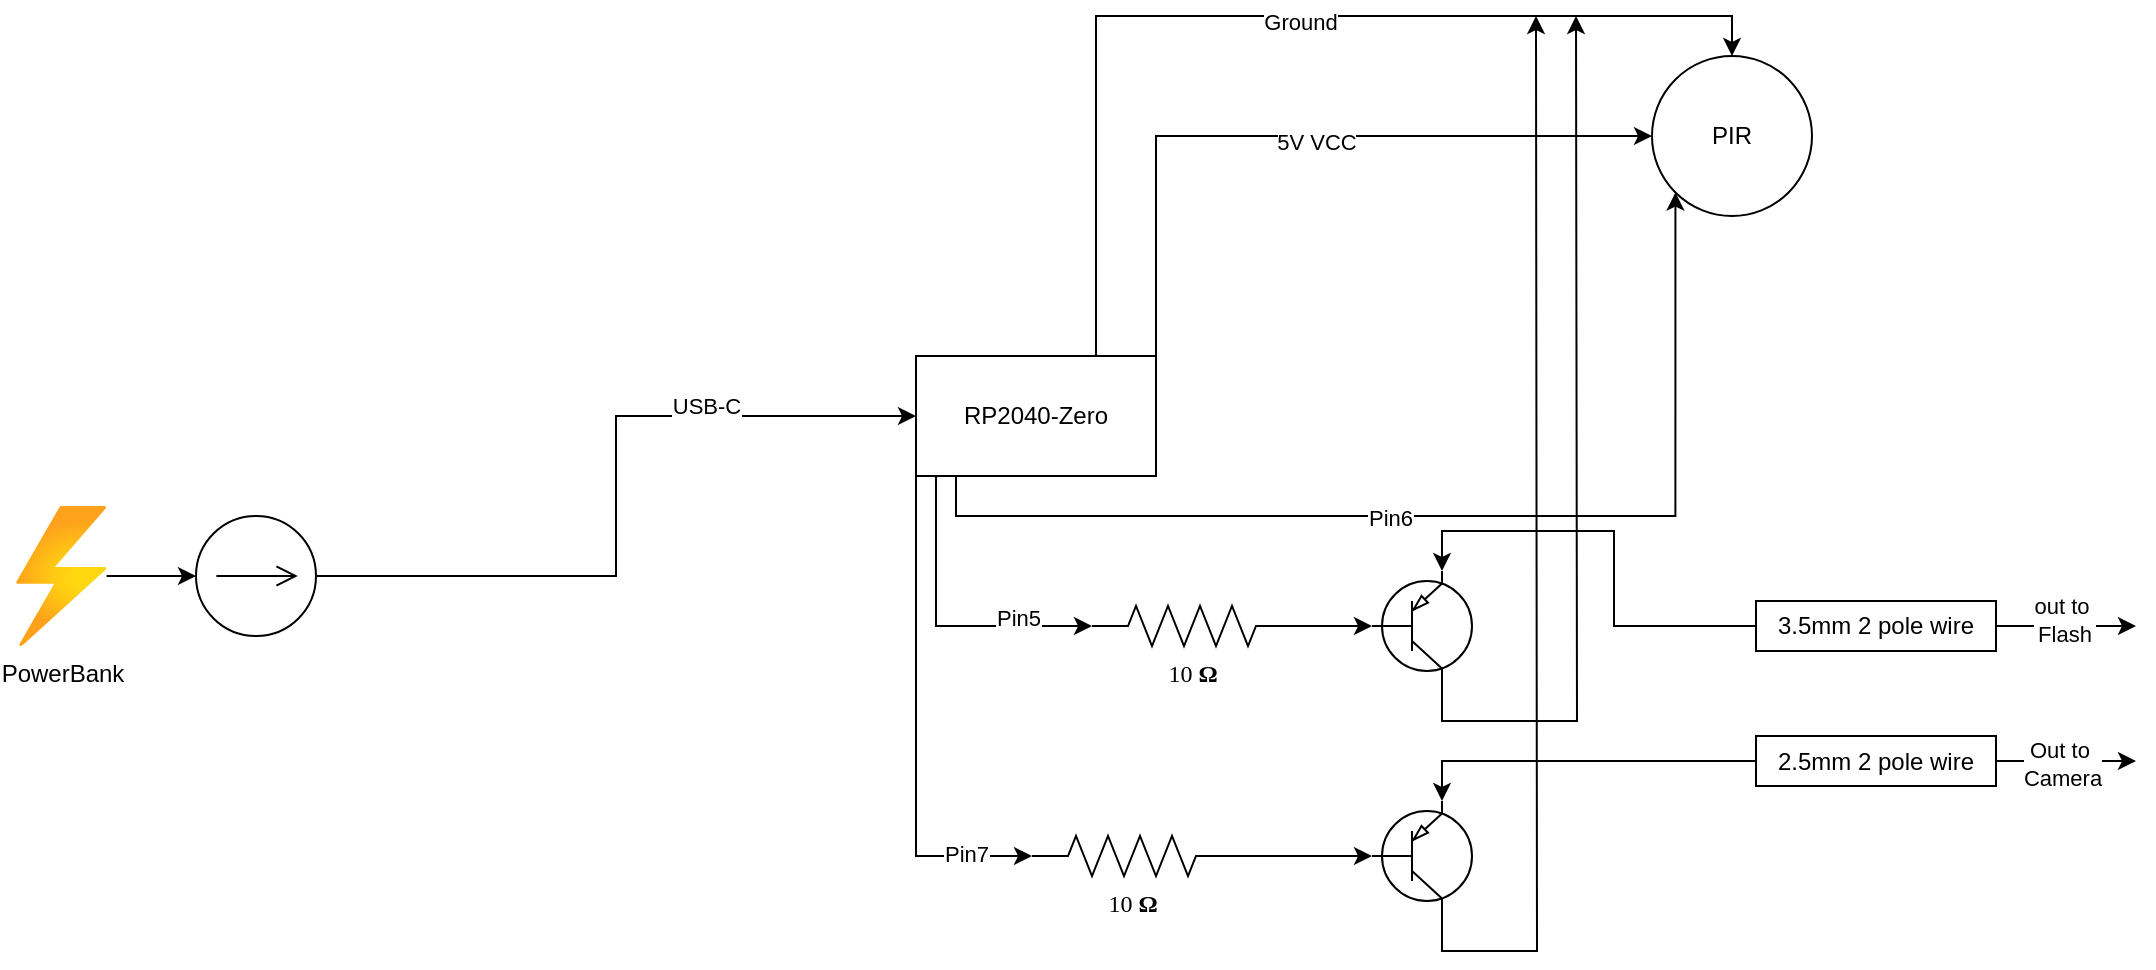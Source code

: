 <mxfile version="21.6.8" type="github">
  <diagram name="Page-1" id="7e0a89b8-554c-2b80-1dc8-d5c74ca68de4">
    <mxGraphModel dx="2074" dy="1114" grid="1" gridSize="10" guides="1" tooltips="1" connect="1" arrows="1" fold="1" page="1" pageScale="1" pageWidth="1100" pageHeight="850" background="none" math="0" shadow="0">
      <root>
        <mxCell id="0" />
        <mxCell id="1" parent="0" />
        <mxCell id="DecRhQyxrIEQoCrPUi2w-41" style="edgeStyle=orthogonalEdgeStyle;rounded=0;orthogonalLoop=1;jettySize=auto;html=1;exitX=1;exitY=0;exitDx=0;exitDy=0;entryX=0;entryY=0.5;entryDx=0;entryDy=0;" parent="1" source="DecRhQyxrIEQoCrPUi2w-2" target="DecRhQyxrIEQoCrPUi2w-23" edge="1">
          <mxGeometry relative="1" as="geometry" />
        </mxCell>
        <mxCell id="DecRhQyxrIEQoCrPUi2w-46" value="5V VCC" style="edgeLabel;html=1;align=center;verticalAlign=middle;resizable=0;points=[];" parent="DecRhQyxrIEQoCrPUi2w-41" vertex="1" connectable="0">
          <mxGeometry x="0.061" y="-3" relative="1" as="geometry">
            <mxPoint as="offset" />
          </mxGeometry>
        </mxCell>
        <mxCell id="DecRhQyxrIEQoCrPUi2w-42" style="edgeStyle=orthogonalEdgeStyle;rounded=0;orthogonalLoop=1;jettySize=auto;html=1;exitX=0.25;exitY=1;exitDx=0;exitDy=0;entryX=0;entryY=1;entryDx=0;entryDy=0;" parent="1" source="DecRhQyxrIEQoCrPUi2w-2" target="DecRhQyxrIEQoCrPUi2w-23" edge="1">
          <mxGeometry relative="1" as="geometry">
            <Array as="points">
              <mxPoint x="480" y="320" />
              <mxPoint x="480" y="340" />
              <mxPoint x="840" y="340" />
            </Array>
          </mxGeometry>
        </mxCell>
        <mxCell id="DecRhQyxrIEQoCrPUi2w-43" value="Pin6" style="edgeLabel;html=1;align=center;verticalAlign=middle;resizable=0;points=[];" parent="DecRhQyxrIEQoCrPUi2w-42" vertex="1" connectable="0">
          <mxGeometry x="-0.104" y="-1" relative="1" as="geometry">
            <mxPoint as="offset" />
          </mxGeometry>
        </mxCell>
        <mxCell id="DecRhQyxrIEQoCrPUi2w-64" style="edgeStyle=orthogonalEdgeStyle;rounded=0;orthogonalLoop=1;jettySize=auto;html=1;exitX=0.75;exitY=0;exitDx=0;exitDy=0;entryX=0.5;entryY=0;entryDx=0;entryDy=0;" parent="1" source="DecRhQyxrIEQoCrPUi2w-2" target="DecRhQyxrIEQoCrPUi2w-23" edge="1">
          <mxGeometry relative="1" as="geometry">
            <mxPoint x="960" y="220" as="targetPoint" />
          </mxGeometry>
        </mxCell>
        <mxCell id="DecRhQyxrIEQoCrPUi2w-68" value="&lt;div&gt;Ground&lt;/div&gt;" style="edgeLabel;html=1;align=center;verticalAlign=middle;resizable=0;points=[];" parent="DecRhQyxrIEQoCrPUi2w-64" vertex="1" connectable="0">
          <mxGeometry x="0.071" y="-3" relative="1" as="geometry">
            <mxPoint as="offset" />
          </mxGeometry>
        </mxCell>
        <mxCell id="DecRhQyxrIEQoCrPUi2w-2" value="&lt;div&gt;RP2040-Zero&lt;/div&gt;" style="rounded=0;whiteSpace=wrap;html=1;" parent="1" vertex="1">
          <mxGeometry x="460" y="260" width="120" height="60" as="geometry" />
        </mxCell>
        <mxCell id="DecRhQyxrIEQoCrPUi2w-32" value="" style="edgeStyle=orthogonalEdgeStyle;rounded=0;orthogonalLoop=1;jettySize=auto;html=1;" parent="1" source="DecRhQyxrIEQoCrPUi2w-3" target="DecRhQyxrIEQoCrPUi2w-29" edge="1">
          <mxGeometry relative="1" as="geometry" />
        </mxCell>
        <mxCell id="DecRhQyxrIEQoCrPUi2w-3" value="PowerBank" style="image;aspect=fixed;html=1;points=[];align=center;fontSize=12;image=img/lib/azure2/general/Power.svg;" parent="1" vertex="1">
          <mxGeometry x="10" y="335" width="45.29" height="70" as="geometry" />
        </mxCell>
        <mxCell id="DecRhQyxrIEQoCrPUi2w-67" style="edgeStyle=orthogonalEdgeStyle;rounded=0;orthogonalLoop=1;jettySize=auto;html=1;exitX=0.7;exitY=1;exitDx=0;exitDy=0;exitPerimeter=0;" parent="1" source="DecRhQyxrIEQoCrPUi2w-9" edge="1">
          <mxGeometry relative="1" as="geometry">
            <mxPoint x="790" y="90" as="targetPoint" />
          </mxGeometry>
        </mxCell>
        <mxCell id="DecRhQyxrIEQoCrPUi2w-9" value="" style="verticalLabelPosition=bottom;shadow=0;dashed=0;align=center;html=1;verticalAlign=top;shape=mxgraph.electrical.transistors.pnp_transistor_1;" parent="1" vertex="1">
          <mxGeometry x="688" y="350" width="50" height="90" as="geometry" />
        </mxCell>
        <mxCell id="DecRhQyxrIEQoCrPUi2w-66" style="edgeStyle=orthogonalEdgeStyle;rounded=0;orthogonalLoop=1;jettySize=auto;html=1;exitX=0.7;exitY=1;exitDx=0;exitDy=0;exitPerimeter=0;" parent="1" source="DecRhQyxrIEQoCrPUi2w-10" edge="1">
          <mxGeometry relative="1" as="geometry">
            <mxPoint x="770" y="90" as="targetPoint" />
          </mxGeometry>
        </mxCell>
        <mxCell id="DecRhQyxrIEQoCrPUi2w-10" value="" style="verticalLabelPosition=bottom;shadow=0;dashed=0;align=center;html=1;verticalAlign=top;shape=mxgraph.electrical.transistors.pnp_transistor_1;" parent="1" vertex="1">
          <mxGeometry x="688" y="480" width="50" height="60" as="geometry" />
        </mxCell>
        <mxCell id="DecRhQyxrIEQoCrPUi2w-16" value="" style="edgeStyle=orthogonalEdgeStyle;rounded=0;orthogonalLoop=1;jettySize=auto;html=1;exitX=0.25;exitY=1;exitDx=0;exitDy=0;entryX=0;entryY=0.5;entryDx=0;entryDy=0;entryPerimeter=0;" parent="1" source="DecRhQyxrIEQoCrPUi2w-2" target="DecRhQyxrIEQoCrPUi2w-14" edge="1">
          <mxGeometry relative="1" as="geometry">
            <mxPoint x="688" y="510" as="targetPoint" />
            <mxPoint x="490" y="320" as="sourcePoint" />
            <Array as="points">
              <mxPoint x="460" y="320" />
              <mxPoint x="460" y="510" />
            </Array>
          </mxGeometry>
        </mxCell>
        <mxCell id="DecRhQyxrIEQoCrPUi2w-45" value="Pin7" style="edgeLabel;html=1;align=center;verticalAlign=middle;resizable=0;points=[];" parent="DecRhQyxrIEQoCrPUi2w-16" vertex="1" connectable="0">
          <mxGeometry x="0.763" y="1" relative="1" as="geometry">
            <mxPoint as="offset" />
          </mxGeometry>
        </mxCell>
        <mxCell id="DecRhQyxrIEQoCrPUi2w-17" value="" style="edgeStyle=orthogonalEdgeStyle;rounded=0;orthogonalLoop=1;jettySize=auto;html=1;" parent="1" source="DecRhQyxrIEQoCrPUi2w-14" target="DecRhQyxrIEQoCrPUi2w-10" edge="1">
          <mxGeometry relative="1" as="geometry" />
        </mxCell>
        <mxCell id="DecRhQyxrIEQoCrPUi2w-14" value="10&amp;nbsp;&lt;b&gt;Ω&lt;/b&gt;" style="verticalLabelPosition=bottom;shadow=0;dashed=0;align=center;html=1;verticalAlign=top;strokeWidth=1;shape=mxgraph.electrical.resistors.resistor_2;rounded=1;comic=0;labelBackgroundColor=none;fontFamily=Verdana;fontSize=12" parent="1" vertex="1">
          <mxGeometry x="518" y="500" width="100" height="20" as="geometry" />
        </mxCell>
        <mxCell id="DecRhQyxrIEQoCrPUi2w-19" value="" style="edgeStyle=orthogonalEdgeStyle;rounded=0;orthogonalLoop=1;jettySize=auto;html=1;exitX=0.5;exitY=1;exitDx=0;exitDy=0;entryX=0;entryY=0.5;entryDx=0;entryDy=0;entryPerimeter=0;" parent="1" source="DecRhQyxrIEQoCrPUi2w-2" target="DecRhQyxrIEQoCrPUi2w-18" edge="1">
          <mxGeometry relative="1" as="geometry">
            <mxPoint x="520" y="320" as="sourcePoint" />
            <mxPoint x="688" y="395" as="targetPoint" />
            <Array as="points">
              <mxPoint x="470" y="320" />
              <mxPoint x="470" y="395" />
            </Array>
          </mxGeometry>
        </mxCell>
        <mxCell id="DecRhQyxrIEQoCrPUi2w-44" value="Pin5" style="edgeLabel;html=1;align=center;verticalAlign=middle;resizable=0;points=[];" parent="DecRhQyxrIEQoCrPUi2w-19" vertex="1" connectable="0">
          <mxGeometry x="0.635" y="4" relative="1" as="geometry">
            <mxPoint as="offset" />
          </mxGeometry>
        </mxCell>
        <mxCell id="DecRhQyxrIEQoCrPUi2w-20" value="" style="edgeStyle=orthogonalEdgeStyle;rounded=0;orthogonalLoop=1;jettySize=auto;html=1;" parent="1" source="DecRhQyxrIEQoCrPUi2w-18" target="DecRhQyxrIEQoCrPUi2w-9" edge="1">
          <mxGeometry relative="1" as="geometry" />
        </mxCell>
        <mxCell id="DecRhQyxrIEQoCrPUi2w-18" value="10&amp;nbsp;&lt;b&gt;Ω&lt;/b&gt;" style="verticalLabelPosition=bottom;shadow=0;dashed=0;align=center;html=1;verticalAlign=top;strokeWidth=1;shape=mxgraph.electrical.resistors.resistor_2;rounded=1;comic=0;labelBackgroundColor=none;fontFamily=Verdana;fontSize=12" parent="1" vertex="1">
          <mxGeometry x="548" y="385" width="100" height="20" as="geometry" />
        </mxCell>
        <mxCell id="DecRhQyxrIEQoCrPUi2w-23" value="PIR" style="ellipse;whiteSpace=wrap;html=1;" parent="1" vertex="1">
          <mxGeometry x="828" y="110" width="80" height="80" as="geometry" />
        </mxCell>
        <mxCell id="DecRhQyxrIEQoCrPUi2w-30" style="edgeStyle=orthogonalEdgeStyle;rounded=0;orthogonalLoop=1;jettySize=auto;html=1;entryX=0;entryY=0.5;entryDx=0;entryDy=0;" parent="1" source="DecRhQyxrIEQoCrPUi2w-29" target="DecRhQyxrIEQoCrPUi2w-2" edge="1">
          <mxGeometry relative="1" as="geometry">
            <mxPoint x="450" y="290" as="targetPoint" />
          </mxGeometry>
        </mxCell>
        <mxCell id="DecRhQyxrIEQoCrPUi2w-62" value="USB-C" style="edgeLabel;html=1;align=center;verticalAlign=middle;resizable=0;points=[];" parent="DecRhQyxrIEQoCrPUi2w-30" vertex="1" connectable="0">
          <mxGeometry x="0.447" y="5" relative="1" as="geometry">
            <mxPoint as="offset" />
          </mxGeometry>
        </mxCell>
        <mxCell id="DecRhQyxrIEQoCrPUi2w-29" value="" style="pointerEvents=1;verticalLabelPosition=bottom;shadow=0;dashed=0;align=center;html=1;verticalAlign=top;shape=mxgraph.electrical.signal_sources.source;aspect=fixed;points=[[0.5,0,0],[1,0.5,0],[0.5,1,0],[0,0.5,0]];elSignalType=dc1;" parent="1" vertex="1">
          <mxGeometry x="100" y="340" width="60" height="60" as="geometry" />
        </mxCell>
        <mxCell id="DecRhQyxrIEQoCrPUi2w-50" style="edgeStyle=orthogonalEdgeStyle;rounded=0;orthogonalLoop=1;jettySize=auto;html=1;exitX=0;exitY=0.5;exitDx=0;exitDy=0;entryX=0.7;entryY=0;entryDx=0;entryDy=0;entryPerimeter=0;" parent="1" source="DecRhQyxrIEQoCrPUi2w-47" target="DecRhQyxrIEQoCrPUi2w-9" edge="1">
          <mxGeometry relative="1" as="geometry" />
        </mxCell>
        <mxCell id="DecRhQyxrIEQoCrPUi2w-59" style="edgeStyle=orthogonalEdgeStyle;rounded=0;orthogonalLoop=1;jettySize=auto;html=1;" parent="1" source="DecRhQyxrIEQoCrPUi2w-47" edge="1">
          <mxGeometry relative="1" as="geometry">
            <mxPoint x="1070" y="395" as="targetPoint" />
          </mxGeometry>
        </mxCell>
        <mxCell id="DecRhQyxrIEQoCrPUi2w-60" value="&lt;div&gt;out to&amp;nbsp;&lt;/div&gt;&lt;div&gt;Flash&lt;/div&gt;" style="edgeLabel;html=1;align=center;verticalAlign=middle;resizable=0;points=[];" parent="DecRhQyxrIEQoCrPUi2w-59" vertex="1" connectable="0">
          <mxGeometry x="-0.035" y="3" relative="1" as="geometry">
            <mxPoint as="offset" />
          </mxGeometry>
        </mxCell>
        <mxCell id="DecRhQyxrIEQoCrPUi2w-47" value="3.5mm 2 pole wire" style="rounded=0;whiteSpace=wrap;html=1;" parent="1" vertex="1">
          <mxGeometry x="880" y="382.5" width="120" height="25" as="geometry" />
        </mxCell>
        <mxCell id="DecRhQyxrIEQoCrPUi2w-49" style="edgeStyle=orthogonalEdgeStyle;rounded=0;orthogonalLoop=1;jettySize=auto;html=1;entryX=0.7;entryY=0;entryDx=0;entryDy=0;entryPerimeter=0;" parent="1" source="DecRhQyxrIEQoCrPUi2w-48" target="DecRhQyxrIEQoCrPUi2w-10" edge="1">
          <mxGeometry relative="1" as="geometry" />
        </mxCell>
        <mxCell id="DecRhQyxrIEQoCrPUi2w-58" style="edgeStyle=orthogonalEdgeStyle;rounded=0;orthogonalLoop=1;jettySize=auto;html=1;" parent="1" source="DecRhQyxrIEQoCrPUi2w-48" edge="1">
          <mxGeometry relative="1" as="geometry">
            <mxPoint x="1070" y="462.5" as="targetPoint" />
          </mxGeometry>
        </mxCell>
        <mxCell id="DecRhQyxrIEQoCrPUi2w-61" value="&lt;div&gt;Out to&amp;nbsp;&lt;/div&gt;&lt;div&gt;Camera&lt;/div&gt;" style="edgeLabel;html=1;align=center;verticalAlign=middle;resizable=0;points=[];" parent="DecRhQyxrIEQoCrPUi2w-58" vertex="1" connectable="0">
          <mxGeometry x="-0.064" relative="1" as="geometry">
            <mxPoint y="1" as="offset" />
          </mxGeometry>
        </mxCell>
        <mxCell id="DecRhQyxrIEQoCrPUi2w-48" value="2.5mm 2 pole wire" style="rounded=0;whiteSpace=wrap;html=1;" parent="1" vertex="1">
          <mxGeometry x="880" y="450" width="120" height="25" as="geometry" />
        </mxCell>
      </root>
    </mxGraphModel>
  </diagram>
</mxfile>
